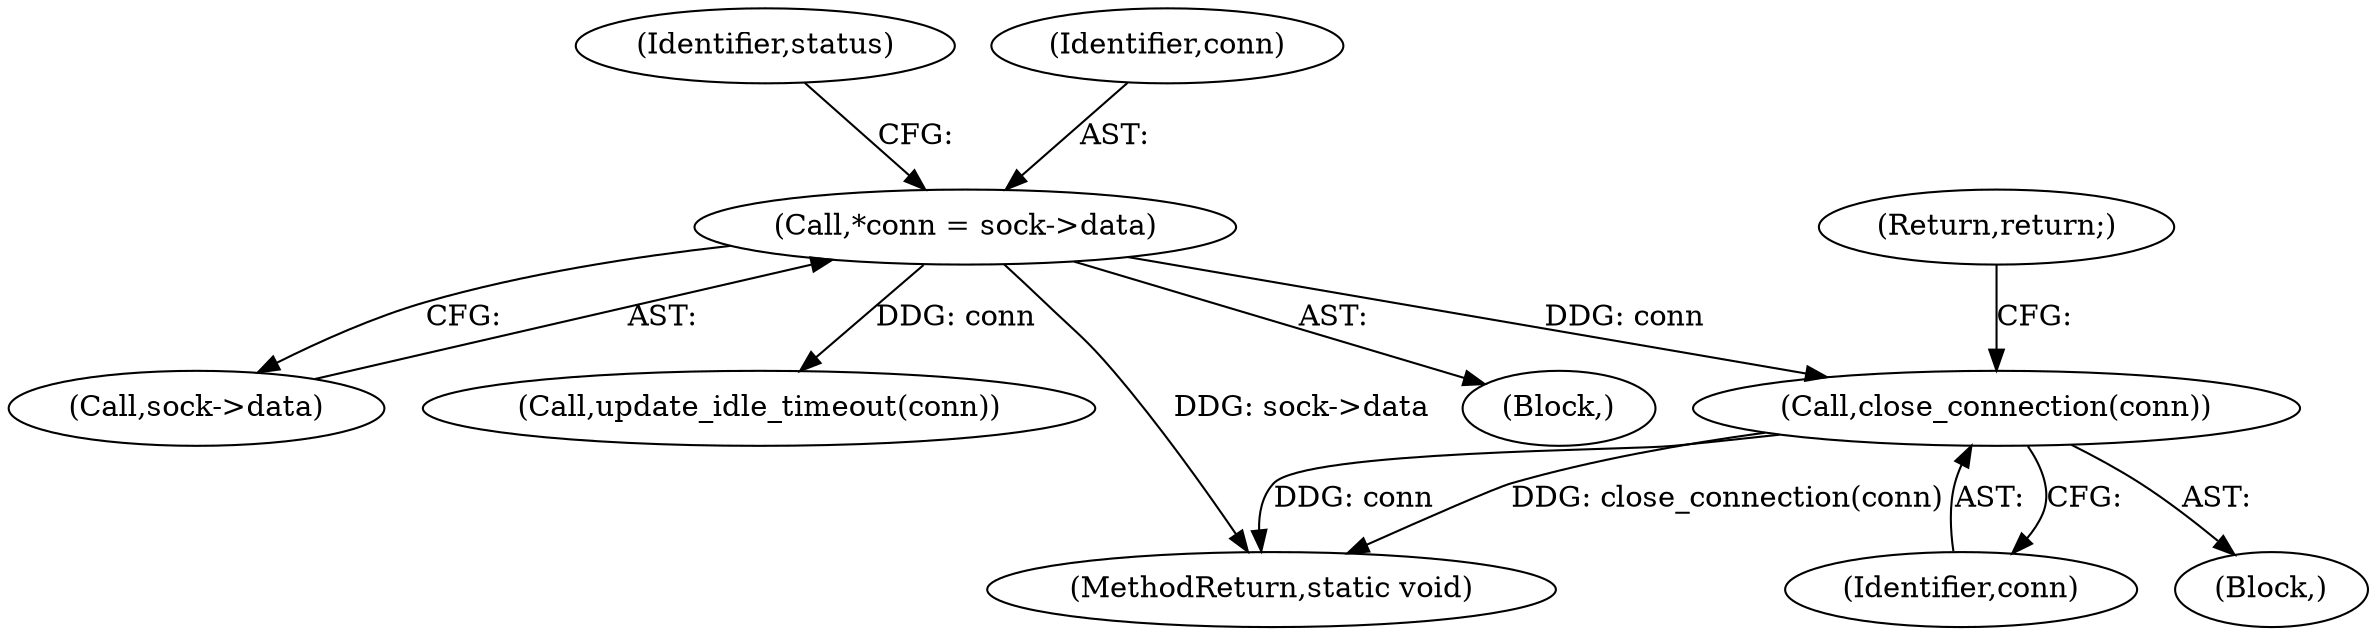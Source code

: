 digraph "0_h2o_1c0808d580da09fdec5a9a74ff09e103ea058dd4_0@API" {
"1000120" [label="(Call,close_connection(conn))"];
"1000106" [label="(Call,*conn = sock->data)"];
"1000121" [label="(Identifier,conn)"];
"1000108" [label="(Call,sock->data)"];
"1000123" [label="(Call,update_idle_timeout(conn))"];
"1000113" [label="(Identifier,status)"];
"1000145" [label="(MethodReturn,static void)"];
"1000104" [label="(Block,)"];
"1000106" [label="(Call,*conn = sock->data)"];
"1000115" [label="(Block,)"];
"1000122" [label="(Return,return;)"];
"1000120" [label="(Call,close_connection(conn))"];
"1000107" [label="(Identifier,conn)"];
"1000120" -> "1000115"  [label="AST: "];
"1000120" -> "1000121"  [label="CFG: "];
"1000121" -> "1000120"  [label="AST: "];
"1000122" -> "1000120"  [label="CFG: "];
"1000120" -> "1000145"  [label="DDG: conn"];
"1000120" -> "1000145"  [label="DDG: close_connection(conn)"];
"1000106" -> "1000120"  [label="DDG: conn"];
"1000106" -> "1000104"  [label="AST: "];
"1000106" -> "1000108"  [label="CFG: "];
"1000107" -> "1000106"  [label="AST: "];
"1000108" -> "1000106"  [label="AST: "];
"1000113" -> "1000106"  [label="CFG: "];
"1000106" -> "1000145"  [label="DDG: sock->data"];
"1000106" -> "1000123"  [label="DDG: conn"];
}
